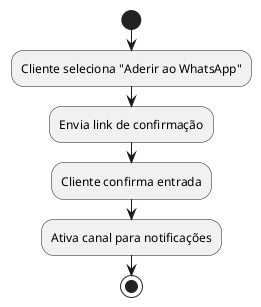 @startuml case17
start
:Cliente seleciona "Aderir ao WhatsApp";
:Envia link de confirmação;
:Cliente confirma entrada;
:Ativa canal para notificações;
stop
@enduml